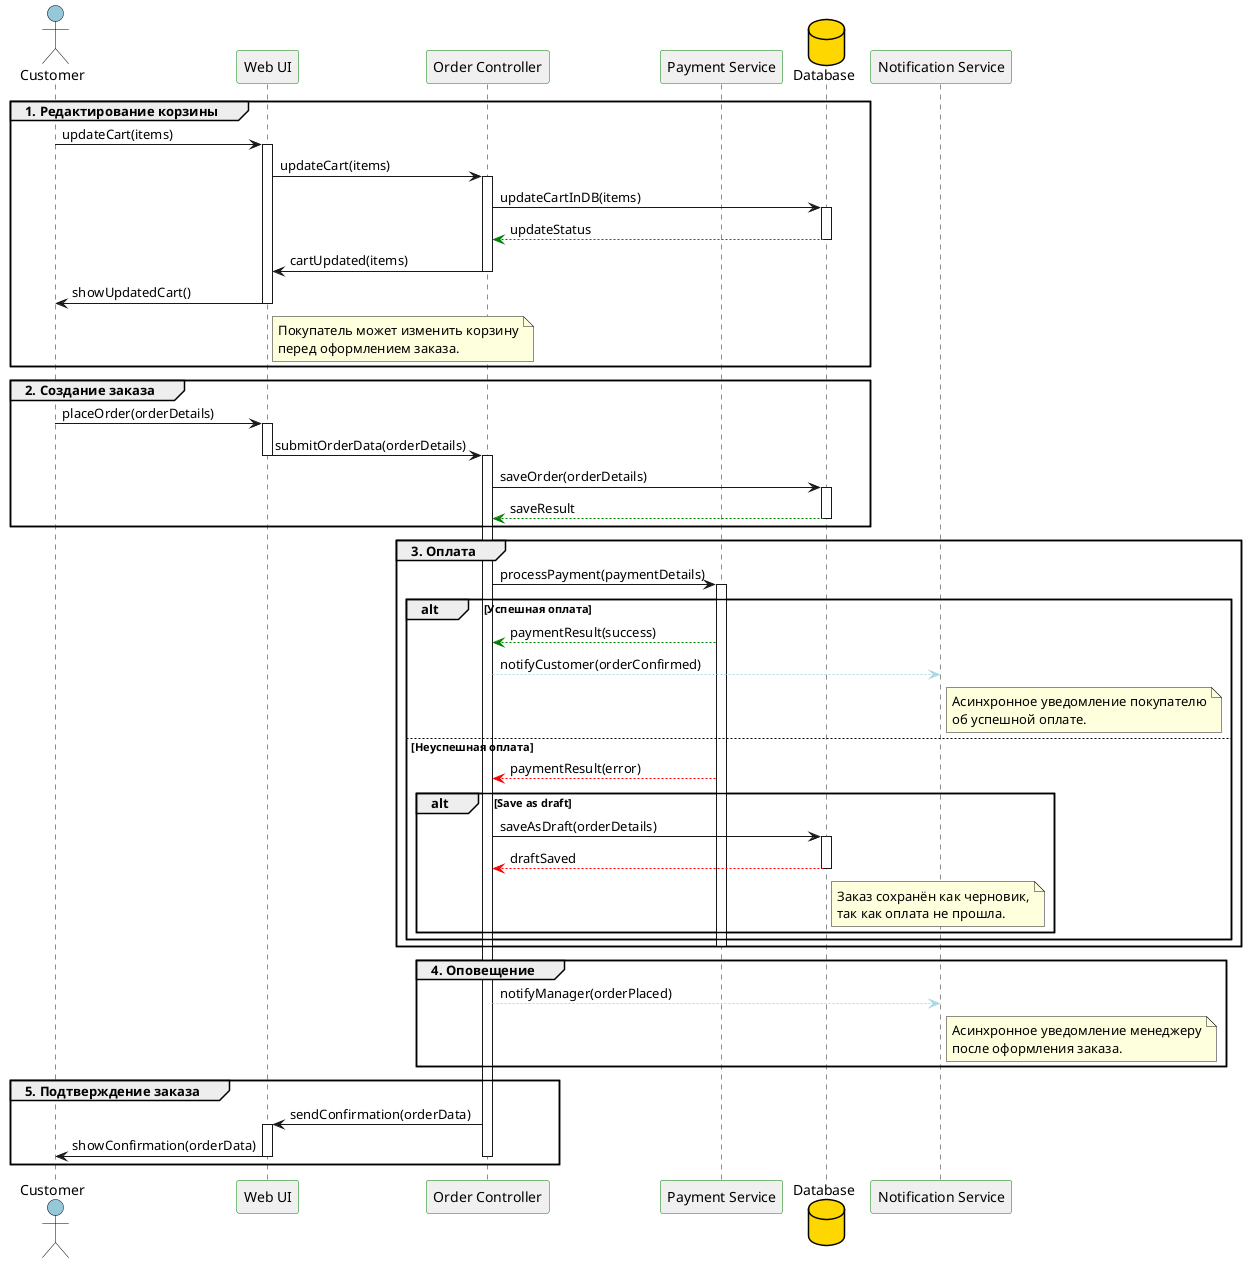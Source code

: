 @startuml
skinparam actor {
    BackgroundColor #95C8D8
    BorderColor Black
}
skinparam participant {
    BackgroundColor #F0F0F0
    BorderColor Green 
}
skinparam database {
    BackgroundColor #FFD700
    BorderColor Black 
}
skinparam sequenceMessageAlign left

actor Customer
participant "Web UI" as UI
participant "Order Controller" as OC
participant "Payment Service" as PS
database "Database" as DB
participant "Notification Service" as NS

group 1. Редактирование корзины
  Customer -> UI : updateCart(items)
  activate UI
  UI -> OC : updateCart(items)
  activate OC
  OC -> DB : updateCartInDB(items)
  activate DB
  DB -[#green]-> OC : updateStatus
  deactivate DB
  OC -> UI : cartUpdated(items)
  deactivate OC
  UI -> Customer : showUpdatedCart()
  deactivate UI
  note right of UI
    Покупатель может изменить корзину
    перед оформлением заказа.
  end note
end group

group 2. Создание заказа
  Customer -> UI : placeOrder(orderDetails)
  activate UI
  UI -> OC : submitOrderData(orderDetails)
  deactivate UI

  activate OC
  OC -> DB : saveOrder(orderDetails)
  activate DB
  DB -[#green]-> OC : saveResult
  deactivate DB
end group

group 3. Оплата
  OC -> PS : processPayment(paymentDetails)
  activate PS

  alt Успешная оплата
    PS -[#green]-> OC : paymentResult(success)
    OC -[#lightblue]-> NS : notifyCustomer(orderConfirmed)
    note right of NS
      Асинхронное уведомление покупателю
      об успешной оплате.
    end note

  else Неуспешная оплата
    PS -[#red]-> OC : paymentResult(error)
    
    alt Save as draft
      OC -> DB : saveAsDraft(orderDetails)
      activate DB
      DB -[#red]-> OC : draftSaved
      deactivate DB
      note right of DB
        Заказ сохранён как черновик,
        так как оплата не прошла.
      end note
    end alt
  end alt
  deactivate PS
end group

group 4. Оповещение
  OC -[#lightblue]-> NS : notifyManager(orderPlaced)
  note right of NS
    Асинхронное уведомление менеджеру
    после оформления заказа.
  end note
end group

group 5. Подтверждение заказа
  OC -> UI : sendConfirmation(orderData)
  activate UI
  UI -> Customer : showConfirmation(orderData)
  deactivate UI
  deactivate OC
end group
@enduml